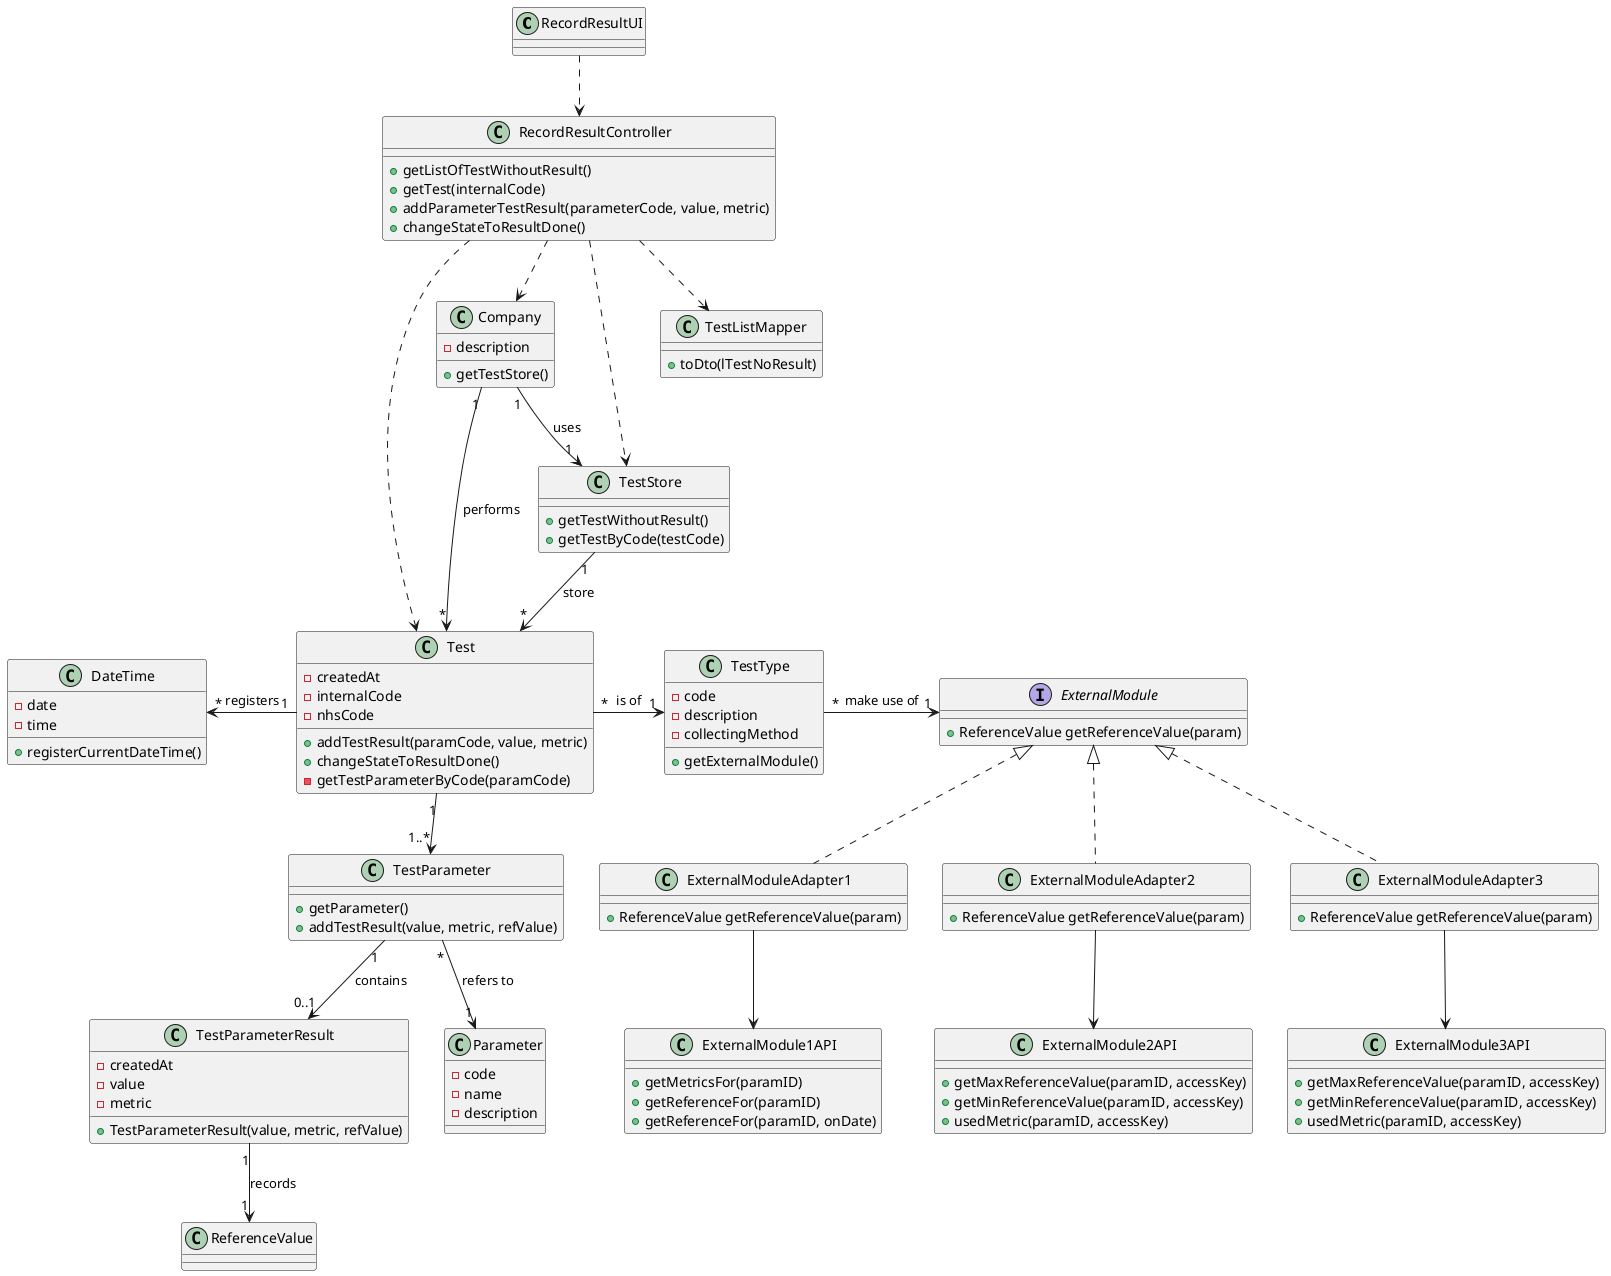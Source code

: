@startuml

class RecordResultUI {
}

class RecordResultController {
    +getListOfTestWithoutResult()
    +getTest(internalCode)
    +addParameterTestResult(parameterCode, value, metric)
    +changeStateToResultDone()
}

class Company {
    -description
    +getTestStore()
}

class TestStore {
    +getTestWithoutResult()
    +getTestByCode(testCode)
}

class TestListMapper {
    +toDto(lTestNoResult)
}

class Test {
    -createdAt
    -internalCode
    -nhsCode
    +addTestResult(paramCode, value, metric)
    +changeStateToResultDone()
    -getTestParameterByCode(paramCode)
}



class DateTime {
    -date
    -time
    +registerCurrentDateTime()
}

class TestType {
    -code
    -description
    -collectingMethod
    +getExternalModule()
}

class TestParameterResult {
    -createdAt
    -value
    -metric
    +TestParameterResult(value, metric, refValue)
}

class ReferenceValue {

}

class TestParameter {
    +getParameter()
    +addTestResult(value, metric, refValue)
}

class Parameter {
    -code
    -name
    -description
}

interface ExternalModule {
    +ReferenceValue getReferenceValue(param)
}

class ExternalModuleAdapter1 {
    +ReferenceValue getReferenceValue(param)
}

class ExternalModuleAdapter2 {
    +ReferenceValue getReferenceValue(param)
}

class ExternalModuleAdapter3 {
    +ReferenceValue getReferenceValue(param)
}

class ExternalModule1API {
    +getMetricsFor(paramID)
    +getReferenceFor(paramID)
    +getReferenceFor(paramID, onDate)
}

class ExternalModule2API {
    +getMaxReferenceValue(paramID, accessKey)
    +getMinReferenceValue(paramID, accessKey)
    +usedMetric(paramID, accessKey)
}

class ExternalModule3API {
    +getMaxReferenceValue(paramID, accessKey)
    +getMinReferenceValue(paramID, accessKey)
    +usedMetric(paramID, accessKey)
}

RecordResultUI ..> RecordResultController
RecordResultController ..> Company
RecordResultController ..> TestStore
RecordResultController ..> TestListMapper
RecordResultController ..> Test

Company"1" --> "*"Test : "performs"
Company"1" --> "1"TestStore : "uses"
TestStore"1" --> "*"Test : "store"
Test"1" -left-> "*"DateTime : registers
ExternalModule <|.. ExternalModuleAdapter1
ExternalModule <|.. ExternalModuleAdapter2
ExternalModule <|.. ExternalModuleAdapter3
ExternalModuleAdapter1 -down-> ExternalModule1API
ExternalModuleAdapter2 -down-> ExternalModule2API
ExternalModuleAdapter3 -down-> ExternalModule3API
TestType"*" -> "1"ExternalModule : "make use of"
Test"*" -> "1"TestType : is of
Test"1" -down-> "1..*" TestParameter
TestParameter"1" --> "0..1" TestParameterResult : contains
TestParameter"*" --> "1" Parameter : refers to
TestParameterResult"1" --> "1"ReferenceValue : records
@enduml